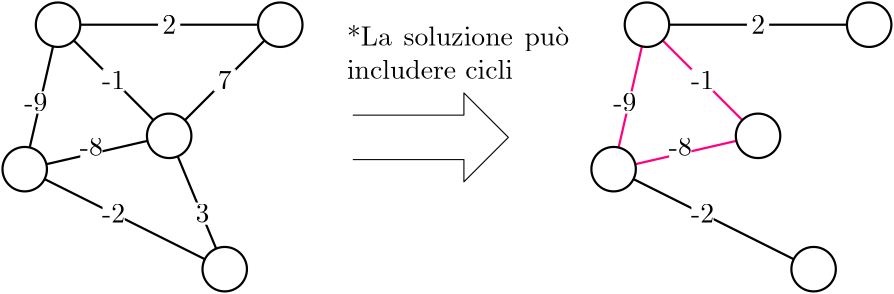 <?xml version="1.0"?>
<!DOCTYPE ipe SYSTEM "ipe.dtd">
<ipe version="70218" creator="Ipe 7.2.28">
<info created="D:20240418102421" modified="D:20240422203305"/>
<ipestyle name="basic">
<symbol name="arrow/arc(spx)">
<path stroke="sym-stroke" fill="sym-stroke" pen="sym-pen">
0 0 m
-1 0.333 l
-1 -0.333 l
h
</path>
</symbol>
<symbol name="arrow/farc(spx)">
<path stroke="sym-stroke" fill="white" pen="sym-pen">
0 0 m
-1 0.333 l
-1 -0.333 l
h
</path>
</symbol>
<symbol name="arrow/ptarc(spx)">
<path stroke="sym-stroke" fill="sym-stroke" pen="sym-pen">
0 0 m
-1 0.333 l
-0.8 0 l
-1 -0.333 l
h
</path>
</symbol>
<symbol name="arrow/fptarc(spx)">
<path stroke="sym-stroke" fill="white" pen="sym-pen">
0 0 m
-1 0.333 l
-0.8 0 l
-1 -0.333 l
h
</path>
</symbol>
<symbol name="mark/circle(sx)" transformations="translations">
<path fill="sym-stroke">
0.6 0 0 0.6 0 0 e
0.4 0 0 0.4 0 0 e
</path>
</symbol>
<symbol name="mark/disk(sx)" transformations="translations">
<path fill="sym-stroke">
0.6 0 0 0.6 0 0 e
</path>
</symbol>
<symbol name="mark/fdisk(sfx)" transformations="translations">
<group>
<path fill="sym-fill">
0.5 0 0 0.5 0 0 e
</path>
<path fill="sym-stroke" fillrule="eofill">
0.6 0 0 0.6 0 0 e
0.4 0 0 0.4 0 0 e
</path>
</group>
</symbol>
<symbol name="mark/box(sx)" transformations="translations">
<path fill="sym-stroke" fillrule="eofill">
-0.6 -0.6 m
0.6 -0.6 l
0.6 0.6 l
-0.6 0.6 l
h
-0.4 -0.4 m
0.4 -0.4 l
0.4 0.4 l
-0.4 0.4 l
h
</path>
</symbol>
<symbol name="mark/square(sx)" transformations="translations">
<path fill="sym-stroke">
-0.6 -0.6 m
0.6 -0.6 l
0.6 0.6 l
-0.6 0.6 l
h
</path>
</symbol>
<symbol name="mark/fsquare(sfx)" transformations="translations">
<group>
<path fill="sym-fill">
-0.5 -0.5 m
0.5 -0.5 l
0.5 0.5 l
-0.5 0.5 l
h
</path>
<path fill="sym-stroke" fillrule="eofill">
-0.6 -0.6 m
0.6 -0.6 l
0.6 0.6 l
-0.6 0.6 l
h
-0.4 -0.4 m
0.4 -0.4 l
0.4 0.4 l
-0.4 0.4 l
h
</path>
</group>
</symbol>
<symbol name="mark/cross(sx)" transformations="translations">
<group>
<path fill="sym-stroke">
-0.43 -0.57 m
0.57 0.43 l
0.43 0.57 l
-0.57 -0.43 l
h
</path>
<path fill="sym-stroke">
-0.43 0.57 m
0.57 -0.43 l
0.43 -0.57 l
-0.57 0.43 l
h
</path>
</group>
</symbol>
<symbol name="arrow/fnormal(spx)">
<path stroke="sym-stroke" fill="white" pen="sym-pen">
0 0 m
-1 0.333 l
-1 -0.333 l
h
</path>
</symbol>
<symbol name="arrow/pointed(spx)">
<path stroke="sym-stroke" fill="sym-stroke" pen="sym-pen">
0 0 m
-1 0.333 l
-0.8 0 l
-1 -0.333 l
h
</path>
</symbol>
<symbol name="arrow/fpointed(spx)">
<path stroke="sym-stroke" fill="white" pen="sym-pen">
0 0 m
-1 0.333 l
-0.8 0 l
-1 -0.333 l
h
</path>
</symbol>
<symbol name="arrow/linear(spx)">
<path stroke="sym-stroke" pen="sym-pen">
-1 0.333 m
0 0 l
-1 -0.333 l
</path>
</symbol>
<symbol name="arrow/fdouble(spx)">
<path stroke="sym-stroke" fill="white" pen="sym-pen">
0 0 m
-1 0.333 l
-1 -0.333 l
h
-1 0 m
-2 0.333 l
-2 -0.333 l
h
</path>
</symbol>
<symbol name="arrow/double(spx)">
<path stroke="sym-stroke" fill="sym-stroke" pen="sym-pen">
0 0 m
-1 0.333 l
-1 -0.333 l
h
-1 0 m
-2 0.333 l
-2 -0.333 l
h
</path>
</symbol>
<symbol name="arrow/mid-normal(spx)">
<path stroke="sym-stroke" fill="sym-stroke" pen="sym-pen">
0.5 0 m
-0.5 0.333 l
-0.5 -0.333 l
h
</path>
</symbol>
<symbol name="arrow/mid-fnormal(spx)">
<path stroke="sym-stroke" fill="white" pen="sym-pen">
0.5 0 m
-0.5 0.333 l
-0.5 -0.333 l
h
</path>
</symbol>
<symbol name="arrow/mid-pointed(spx)">
<path stroke="sym-stroke" fill="sym-stroke" pen="sym-pen">
0.5 0 m
-0.5 0.333 l
-0.3 0 l
-0.5 -0.333 l
h
</path>
</symbol>
<symbol name="arrow/mid-fpointed(spx)">
<path stroke="sym-stroke" fill="white" pen="sym-pen">
0.5 0 m
-0.5 0.333 l
-0.3 0 l
-0.5 -0.333 l
h
</path>
</symbol>
<symbol name="arrow/mid-double(spx)">
<path stroke="sym-stroke" fill="sym-stroke" pen="sym-pen">
1 0 m
0 0.333 l
0 -0.333 l
h
0 0 m
-1 0.333 l
-1 -0.333 l
h
</path>
</symbol>
<symbol name="arrow/mid-fdouble(spx)">
<path stroke="sym-stroke" fill="white" pen="sym-pen">
1 0 m
0 0.333 l
0 -0.333 l
h
0 0 m
-1 0.333 l
-1 -0.333 l
h
</path>
</symbol>
<anglesize name="22.5 deg" value="22.5"/>
<anglesize name="30 deg" value="30"/>
<anglesize name="45 deg" value="45"/>
<anglesize name="60 deg" value="60"/>
<anglesize name="90 deg" value="90"/>
<arrowsize name="large" value="10"/>
<arrowsize name="small" value="5"/>
<arrowsize name="tiny" value="3"/>
<color name="blue" value="0 0 1"/>
<color name="brown" value="0.647 0.165 0.165"/>
<color name="darkblue" value="0 0 0.545"/>
<color name="darkcyan" value="0 0.545 0.545"/>
<color name="darkgray" value="0.663"/>
<color name="darkgreen" value="0 0.392 0"/>
<color name="darkmagenta" value="0.545 0 0.545"/>
<color name="darkorange" value="1 0.549 0"/>
<color name="darkred" value="0.545 0 0"/>
<color name="gold" value="1 0.843 0"/>
<color name="gray" value="0.745"/>
<color name="green" value="0 1 0"/>
<color name="lightblue" value="0.678 0.847 0.902"/>
<color name="lightcyan" value="0.878 1 1"/>
<color name="lightgray" value="0.827"/>
<color name="lightgreen" value="0.565 0.933 0.565"/>
<color name="lightyellow" value="1 1 0.878"/>
<color name="navy" value="0 0 0.502"/>
<color name="orange" value="1 0.647 0"/>
<color name="pink" value="1 0.753 0.796"/>
<color name="purple" value="0.627 0.125 0.941"/>
<color name="red" value="1 0 0"/>
<color name="seagreen" value="0.18 0.545 0.341"/>
<color name="turquoise" value="0.251 0.878 0.816"/>
<color name="violet" value="0.933 0.51 0.933"/>
<color name="yellow" value="1 1 0"/>
<dashstyle name="dash dot dotted" value="[4 2 1 2 1 2] 0"/>
<dashstyle name="dash dotted" value="[4 2 1 2] 0"/>
<dashstyle name="dashed" value="[4] 0"/>
<dashstyle name="dotted" value="[1 3] 0"/>
<gridsize name="10 pts (~3.5 mm)" value="10"/>
<gridsize name="14 pts (~5 mm)" value="14"/>
<gridsize name="16 pts (~6 mm)" value="16"/>
<gridsize name="20 pts (~7 mm)" value="20"/>
<gridsize name="28 pts (~10 mm)" value="28"/>
<gridsize name="32 pts (~12 mm)" value="32"/>
<gridsize name="4 pts" value="4"/>
<gridsize name="56 pts (~20 mm)" value="56"/>
<gridsize name="8 pts (~3 mm)" value="8"/>
<opacity name="10%" value="0.1"/>
<opacity name="30%" value="0.3"/>
<opacity name="50%" value="0.5"/>
<opacity name="75%" value="0.75"/>
<pen name="fat" value="1.2"/>
<pen name="heavier" value="0.8"/>
<pen name="ultrafat" value="2"/>
<symbolsize name="large" value="5"/>
<symbolsize name="small" value="2"/>
<symbolsize name="tiny" value="1.1"/>
<textsize name="Huge" value="\Huge"/>
<textsize name="LARGE" value="\LARGE"/>
<textsize name="Large" value="\Large"/>
<textsize name="footnote" value="\footnotesize"/>
<textsize name="huge" value="\huge"/>
<textsize name="large" value="\large"/>
<textsize name="script" value="\scriptsize"/>
<textsize name="small" value="\small"/>
<textsize name="tiny" value="\tiny"/>
<textstyle name="center" begin="\begin{center}" end="\end{center}"/>
<textstyle name="item" begin="\begin{itemize}\item{}" end="\end{itemize}"/>
<textstyle name="itemize" begin="\begin{itemize}" end="\end{itemize}"/>
<tiling name="falling" angle="-60" step="4" width="1"/>
<tiling name="rising" angle="30" step="4" width="1"/>
</ipestyle>
<page>
<layer name="alpha"/>
<layer name="beta"/>
<view layers="alpha beta" active="alpha"/>
<path layer="alpha" stroke="0" fill="white" pen="heavier">
172 708 m
244 672 l
</path>
<path stroke="0" pen="heavier">
244 672 m
224 720 l
172 708 l
</path>
<path stroke="0" pen="heavier">
224 720 m
184 760 l
172 708 l
172 708 l
</path>
<path stroke="0" pen="heavier">
184 760 m
264 760 l
224 720 l
</path>
<path stroke="0" fill="white" pen="heavier">
8 0 0 8 224 720 e
</path>
<path matrix="1 0 0 1 40 40" stroke="0" fill="1" pen="heavier">
8 0 0 8 224 720 e
</path>
<path matrix="1 0 0 1 -40 40" stroke="0" fill="1" pen="heavier">
8 0 0 8 224 720 e
</path>
<path matrix="1 0 0 1 -52 -12" stroke="0" fill="1" pen="heavier">
8 0 0 8 224 720 e
</path>
<path matrix="1 0 0 1 20 -48" stroke="0" fill="1" pen="heavier">
8 0 0 8 224 720 e
</path>
<path matrix="1 0 0 1 -13.8928 -0.552074" stroke="0">
304 728 m
344 728 l
344 736 l
360 720 l
344 704 l
344 712 l
304 712 l
</path>
<path matrix="1 0 0 1 64 108" fill="white">
156 656 m
156 648 l
164 648 l
164 656 l
h
</path>
<text matrix="1 0 0 1 64 108" transformations="translations" pos="160 652" stroke="0" type="label" width="4.981" height="6.42" depth="0" halign="center" valign="center">2</text>
<path matrix="1 0 0 1 44 40" fill="white">
156 656 m
156 648 l
164 648 l
164 656 l
h
</path>
<text matrix="1 0 0 1 44 40" transformations="translations" pos="160 652" stroke="0" type="label" width="8.302" height="6.42" depth="0" halign="center" valign="center">-2</text>
<path fill="white">
172 736 m
172 728 l
180 728 l
180 736 l
h
</path>
<text matrix="1 0 0 1 16 80" transformations="translations" pos="160 652" stroke="0" type="label" width="8.302" height="6.42" depth="0" halign="center" valign="center">-9</text>
<path matrix="1 0 0 1 20 -16" fill="white">
172 736 m
172 728 l
180 728 l
180 736 l
h
</path>
<text matrix="1 0 0 1 36 64" transformations="translations" pos="160 652" stroke="0" type="label" width="8.302" height="6.42" depth="0" halign="center" valign="center">-8</text>
<path matrix="1 0 0 1 28 8" fill="white">
172 736 m
172 728 l
180 728 l
180 736 l
h
</path>
<text matrix="1 0 0 1 44 88" transformations="translations" pos="160 652" stroke="0" type="label" width="8.302" height="6.42" depth="0" halign="center" valign="center">-1</text>
<path matrix="1 0 0 1 68 8" fill="white">
172 736 m
172 728 l
180 728 l
180 736 l
h
</path>
<text matrix="1 0 0 1 84 88" transformations="translations" pos="160 652" stroke="0" type="label" width="4.981" height="6.42" depth="0" halign="center" valign="center">7</text>
<path matrix="1 0 0 1 60 -40" fill="white">
172 736 m
172 728 l
180 728 l
180 736 l
h
</path>
<text matrix="1 0 0 1 76 40" transformations="translations" pos="160 652" stroke="0" type="label" width="4.981" height="6.42" depth="0" halign="center" valign="center">3</text>
<path stroke="1 0 0.502" pen="heavier">
384 708 m
436 720 l
</path>
<path stroke="black" pen="heavier">
396 760 m
476 760 l
</path>
<path matrix="1 0 0 1 212 0" stroke="0" fill="white" pen="heavier">
172 708 m
244 672 l
</path>
<path matrix="1 0 0 1 212 0" stroke="1 0 0.502" pen="heavier">
224 720 m
184 760 l
172 708 l
172 708 l
</path>
<path matrix="1 0 0 1 212 0" stroke="0" fill="white" pen="heavier">
8 0 0 8 224 720 e
</path>
<path matrix="1 0 0 1 252 40" stroke="0" fill="1" pen="heavier">
8 0 0 8 224 720 e
</path>
<path matrix="1 0 0 1 172 40" stroke="0" fill="1" pen="heavier">
8 0 0 8 224 720 e
</path>
<path matrix="1 0 0 1 160 -12" stroke="0" fill="1" pen="heavier">
8 0 0 8 224 720 e
</path>
<path matrix="1 0 0 1 232 -48" stroke="0" fill="1" pen="heavier">
8 0 0 8 224 720 e
</path>
<path matrix="1 0 0 1 276 108" fill="white">
156 656 m
156 648 l
164 648 l
164 656 l
h
</path>
<text matrix="1 0 0 1 276 108" transformations="translations" pos="160 652" stroke="0" type="label" width="4.981" height="6.42" depth="0" halign="center" valign="center">2</text>
<path matrix="1 0 0 1 256 40" fill="white">
156 656 m
156 648 l
164 648 l
164 656 l
h
</path>
<text matrix="1 0 0 1 256 40" transformations="translations" pos="160 652" stroke="0" type="label" width="8.302" height="6.42" depth="0" halign="center" valign="center">-2</text>
<path matrix="1 0 0 1 212 0" fill="white">
172 736 m
172 728 l
180 728 l
180 736 l
h
</path>
<text matrix="1 0 0 1 228 80" transformations="translations" pos="160 652" stroke="0" type="label" width="8.302" height="6.42" depth="0" halign="center" valign="center">-9</text>
<path matrix="1 0 0 1 232 -16" fill="white">
172 736 m
172 728 l
180 728 l
180 736 l
h
</path>
<text matrix="1 0 0 1 248 64" transformations="translations" pos="160 652" stroke="0" type="label" width="8.302" height="6.42" depth="0" halign="center" valign="center">-8</text>
<path matrix="1 0 0 1 240 8" fill="white">
172 736 m
172 728 l
180 728 l
180 736 l
h
</path>
<text matrix="1 0 0 1 256 88" transformations="translations" pos="160 652" stroke="0" type="label" width="8.302" height="6.42" depth="0" halign="center" valign="center">-1</text>
<path matrix="1 0 0 1 272 -40" fill="white">
172 736 m
172 728 l
180 728 l
180 736 l
h
</path>
<text transformations="translations" pos="288 760" stroke="black" type="minipage" width="80" height="12.197" depth="7.23" valign="top">*La soluzione può includere cicli</text>
</page>
</ipe>
